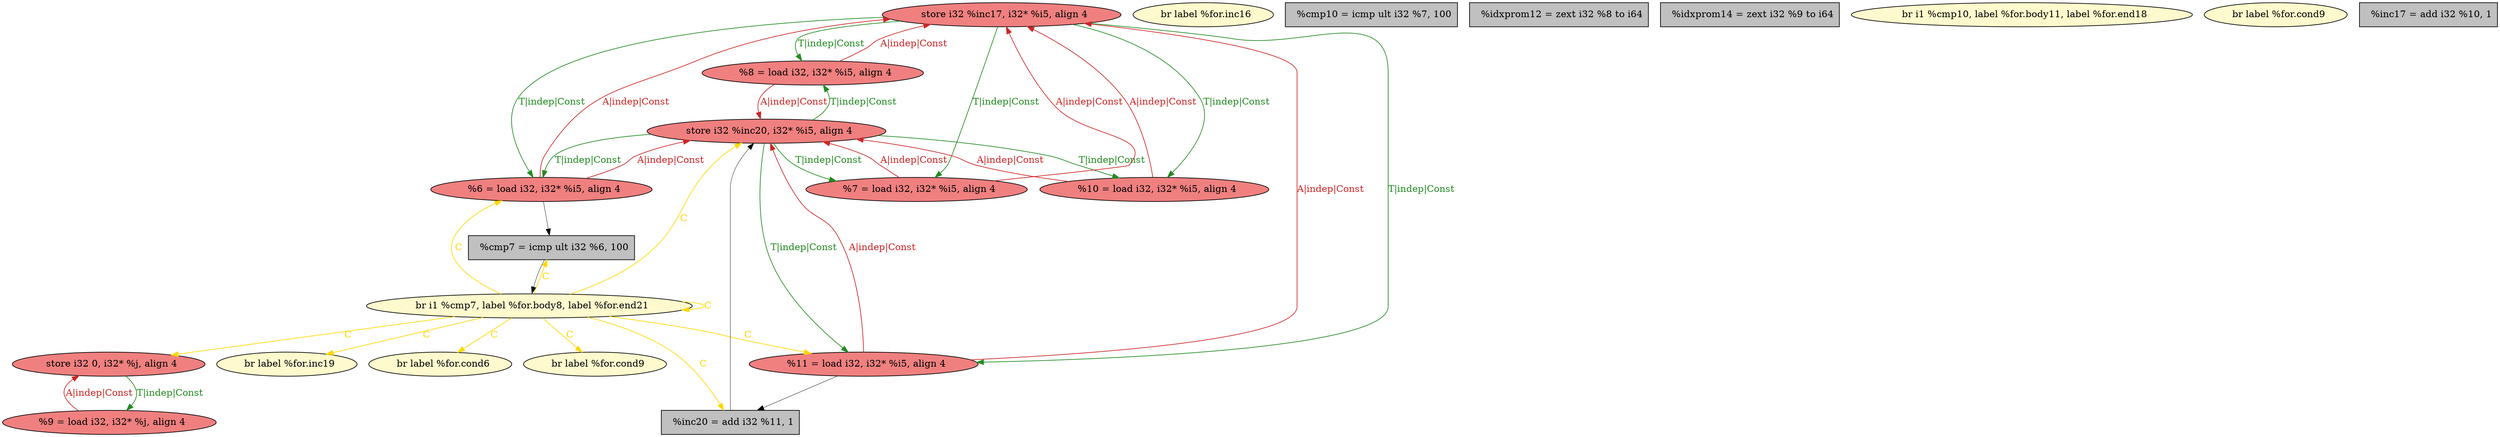 
digraph G {


node1234 [fillcolor=lightcoral,label="  store i32 %inc17, i32* %i5, align 4",shape=ellipse,style=filled ]
node1233 [fillcolor=lightcoral,label="  store i32 %inc20, i32* %i5, align 4",shape=ellipse,style=filled ]
node1232 [fillcolor=lemonchiffon,label="  br label %for.inc19",shape=ellipse,style=filled ]
node1231 [fillcolor=lemonchiffon,label="  br label %for.inc16",shape=ellipse,style=filled ]
node1230 [fillcolor=lightcoral,label="  %8 = load i32, i32* %i5, align 4",shape=ellipse,style=filled ]
node1229 [fillcolor=grey,label="  %cmp7 = icmp ult i32 %6, 100",shape=rectangle,style=filled ]
node1218 [fillcolor=lemonchiffon,label="  br i1 %cmp7, label %for.body8, label %for.end21",shape=ellipse,style=filled ]
node1217 [fillcolor=grey,label="  %cmp10 = icmp ult i32 %7, 100",shape=rectangle,style=filled ]
node1213 [fillcolor=lightcoral,label="  %9 = load i32, i32* %j, align 4",shape=ellipse,style=filled ]
node1215 [fillcolor=lemonchiffon,label="  br label %for.cond6",shape=ellipse,style=filled ]
node1214 [fillcolor=grey,label="  %idxprom12 = zext i32 %8 to i64",shape=rectangle,style=filled ]
node1219 [fillcolor=lemonchiffon,label="  br label %for.cond9",shape=ellipse,style=filled ]
node1227 [fillcolor=lightcoral,label="  store i32 0, i32* %j, align 4",shape=ellipse,style=filled ]
node1220 [fillcolor=lightcoral,label="  %7 = load i32, i32* %i5, align 4",shape=ellipse,style=filled ]
node1221 [fillcolor=lightcoral,label="  %10 = load i32, i32* %i5, align 4",shape=ellipse,style=filled ]
node1224 [fillcolor=grey,label="  %inc20 = add i32 %11, 1",shape=rectangle,style=filled ]
node1223 [fillcolor=grey,label="  %idxprom14 = zext i32 %9 to i64",shape=rectangle,style=filled ]
node1222 [fillcolor=lightcoral,label="  %11 = load i32, i32* %i5, align 4",shape=ellipse,style=filled ]
node1225 [fillcolor=lemonchiffon,label="  br i1 %cmp10, label %for.body11, label %for.end18",shape=ellipse,style=filled ]
node1216 [fillcolor=lemonchiffon,label="  br label %for.cond9",shape=ellipse,style=filled ]
node1226 [fillcolor=grey,label="  %inc17 = add i32 %10, 1",shape=rectangle,style=filled ]
node1228 [fillcolor=lightcoral,label="  %6 = load i32, i32* %i5, align 4",shape=ellipse,style=filled ]

node1229->node1218 [style=solid,color=black,label="",penwidth=0.5,fontcolor=black ]
node1234->node1220 [style=solid,color=forestgreen,label="T|indep|Const",penwidth=1.0,fontcolor=forestgreen ]
node1234->node1230 [style=solid,color=forestgreen,label="T|indep|Const",penwidth=1.0,fontcolor=forestgreen ]
node1222->node1224 [style=solid,color=black,label="",penwidth=0.5,fontcolor=black ]
node1230->node1234 [style=solid,color=firebrick3,label="A|indep|Const",penwidth=1.0,fontcolor=firebrick3 ]
node1230->node1233 [style=solid,color=firebrick3,label="A|indep|Const",penwidth=1.0,fontcolor=firebrick3 ]
node1227->node1213 [style=solid,color=forestgreen,label="T|indep|Const",penwidth=1.0,fontcolor=forestgreen ]
node1233->node1230 [style=solid,color=forestgreen,label="T|indep|Const",penwidth=1.0,fontcolor=forestgreen ]
node1228->node1229 [style=solid,color=black,label="",penwidth=0.5,fontcolor=black ]
node1220->node1233 [style=solid,color=firebrick3,label="A|indep|Const",penwidth=1.0,fontcolor=firebrick3 ]
node1213->node1227 [style=solid,color=firebrick3,label="A|indep|Const",penwidth=1.0,fontcolor=firebrick3 ]
node1233->node1220 [style=solid,color=forestgreen,label="T|indep|Const",penwidth=1.0,fontcolor=forestgreen ]
node1221->node1234 [style=solid,color=firebrick3,label="A|indep|Const",penwidth=1.0,fontcolor=firebrick3 ]
node1234->node1221 [style=solid,color=forestgreen,label="T|indep|Const",penwidth=1.0,fontcolor=forestgreen ]
node1218->node1233 [style=solid,color=gold,label="C",penwidth=1.0,fontcolor=gold ]
node1218->node1219 [style=solid,color=gold,label="C",penwidth=1.0,fontcolor=gold ]
node1220->node1234 [style=solid,color=firebrick3,label="A|indep|Const",penwidth=1.0,fontcolor=firebrick3 ]
node1233->node1222 [style=solid,color=forestgreen,label="T|indep|Const",penwidth=1.0,fontcolor=forestgreen ]
node1218->node1227 [style=solid,color=gold,label="C",penwidth=1.0,fontcolor=gold ]
node1218->node1232 [style=solid,color=gold,label="C",penwidth=1.0,fontcolor=gold ]
node1233->node1221 [style=solid,color=forestgreen,label="T|indep|Const",penwidth=1.0,fontcolor=forestgreen ]
node1221->node1233 [style=solid,color=firebrick3,label="A|indep|Const",penwidth=1.0,fontcolor=firebrick3 ]
node1218->node1224 [style=solid,color=gold,label="C",penwidth=1.0,fontcolor=gold ]
node1222->node1233 [style=solid,color=firebrick3,label="A|indep|Const",penwidth=1.0,fontcolor=firebrick3 ]
node1218->node1229 [style=solid,color=gold,label="C",penwidth=1.0,fontcolor=gold ]
node1224->node1233 [style=solid,color=black,label="",penwidth=0.5,fontcolor=black ]
node1233->node1228 [style=solid,color=forestgreen,label="T|indep|Const",penwidth=1.0,fontcolor=forestgreen ]
node1228->node1233 [style=solid,color=firebrick3,label="A|indep|Const",penwidth=1.0,fontcolor=firebrick3 ]
node1218->node1218 [style=solid,color=gold,label="C",penwidth=1.0,fontcolor=gold ]
node1228->node1234 [style=solid,color=firebrick3,label="A|indep|Const",penwidth=1.0,fontcolor=firebrick3 ]
node1218->node1215 [style=solid,color=gold,label="C",penwidth=1.0,fontcolor=gold ]
node1218->node1228 [style=solid,color=gold,label="C",penwidth=1.0,fontcolor=gold ]
node1218->node1222 [style=solid,color=gold,label="C",penwidth=1.0,fontcolor=gold ]
node1222->node1234 [style=solid,color=firebrick3,label="A|indep|Const",penwidth=1.0,fontcolor=firebrick3 ]
node1234->node1222 [style=solid,color=forestgreen,label="T|indep|Const",penwidth=1.0,fontcolor=forestgreen ]
node1234->node1228 [style=solid,color=forestgreen,label="T|indep|Const",penwidth=1.0,fontcolor=forestgreen ]


}
